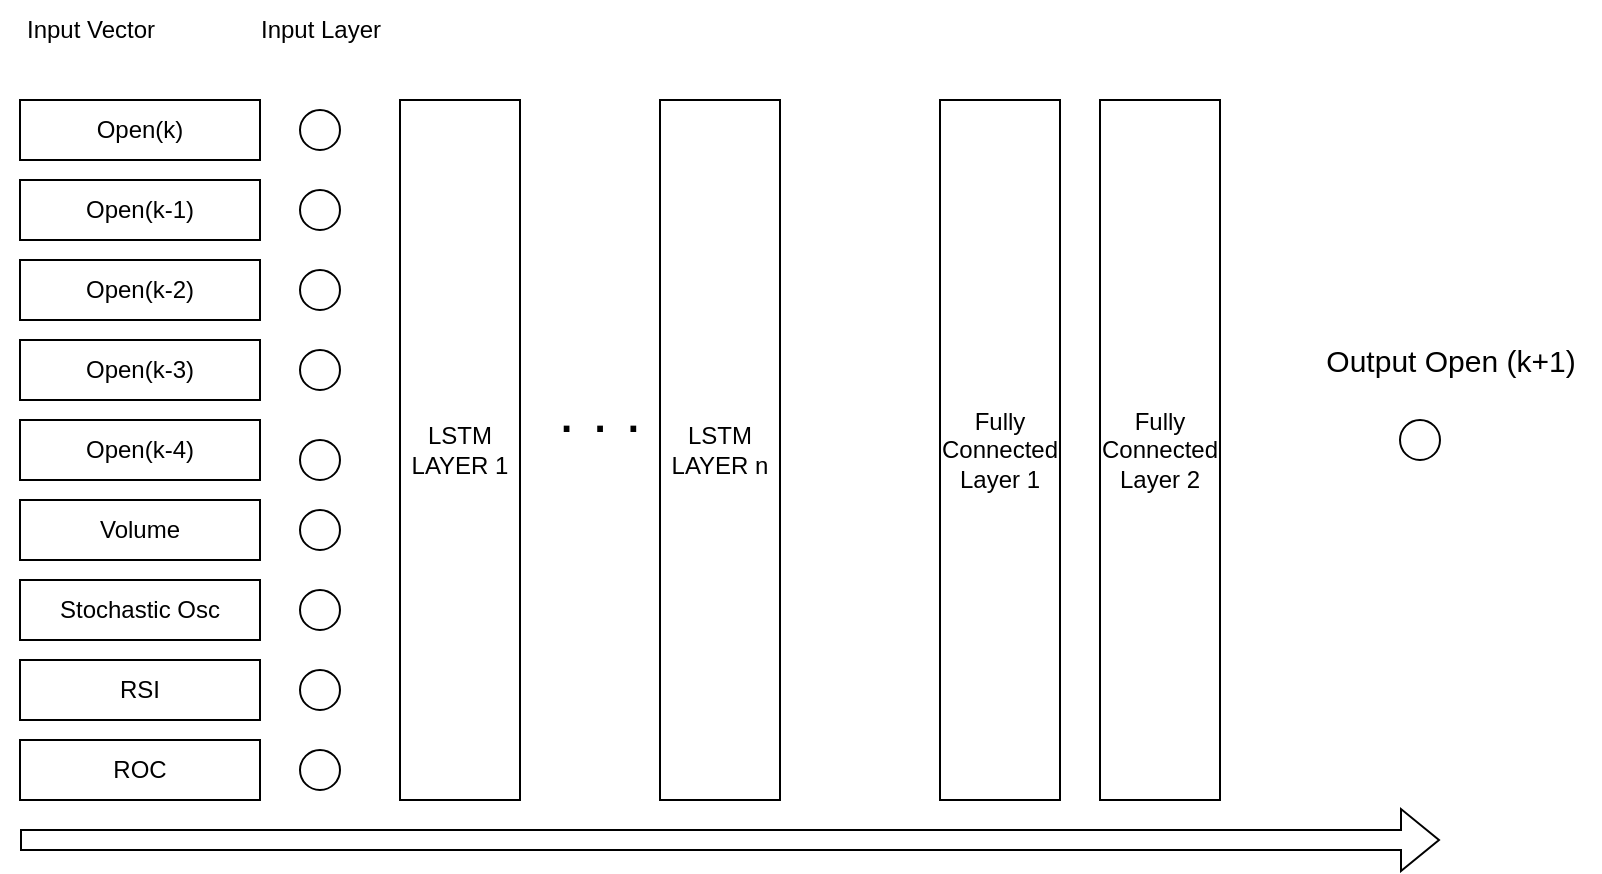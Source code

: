 <mxfile version="20.8.13" type="device"><diagram name="Page-1" id="HQEzaRSSFNrRCCVL49S0"><mxGraphModel dx="1194" dy="703" grid="1" gridSize="10" guides="1" tooltips="1" connect="1" arrows="1" fold="1" page="1" pageScale="1" pageWidth="850" pageHeight="1100" math="0" shadow="0"><root><mxCell id="0"/><mxCell id="1" parent="0"/><mxCell id="dOMZPs0q0yLe8isROXGb-2" value="Open(k)" style="rounded=0;whiteSpace=wrap;html=1;" vertex="1" parent="1"><mxGeometry x="40" y="90" width="120" height="30" as="geometry"/></mxCell><mxCell id="dOMZPs0q0yLe8isROXGb-3" value="Open(k-1)" style="rounded=0;whiteSpace=wrap;html=1;" vertex="1" parent="1"><mxGeometry x="40" y="130" width="120" height="30" as="geometry"/></mxCell><mxCell id="dOMZPs0q0yLe8isROXGb-4" value="Open(k-2)" style="rounded=0;whiteSpace=wrap;html=1;" vertex="1" parent="1"><mxGeometry x="40" y="170" width="120" height="30" as="geometry"/></mxCell><mxCell id="dOMZPs0q0yLe8isROXGb-5" value="Open(k-3)" style="rounded=0;whiteSpace=wrap;html=1;" vertex="1" parent="1"><mxGeometry x="40" y="210" width="120" height="30" as="geometry"/></mxCell><mxCell id="dOMZPs0q0yLe8isROXGb-6" value="Open(k-4)" style="rounded=0;whiteSpace=wrap;html=1;" vertex="1" parent="1"><mxGeometry x="40" y="250" width="120" height="30" as="geometry"/></mxCell><mxCell id="dOMZPs0q0yLe8isROXGb-7" value="Volume" style="rounded=0;whiteSpace=wrap;html=1;" vertex="1" parent="1"><mxGeometry x="40" y="290" width="120" height="30" as="geometry"/></mxCell><mxCell id="dOMZPs0q0yLe8isROXGb-8" value="Stochastic Osc" style="rounded=0;whiteSpace=wrap;html=1;" vertex="1" parent="1"><mxGeometry x="40" y="330" width="120" height="30" as="geometry"/></mxCell><mxCell id="dOMZPs0q0yLe8isROXGb-9" value="RSI" style="rounded=0;whiteSpace=wrap;html=1;" vertex="1" parent="1"><mxGeometry x="40" y="370" width="120" height="30" as="geometry"/></mxCell><mxCell id="dOMZPs0q0yLe8isROXGb-10" value="ROC" style="rounded=0;whiteSpace=wrap;html=1;" vertex="1" parent="1"><mxGeometry x="40" y="410" width="120" height="30" as="geometry"/></mxCell><mxCell id="dOMZPs0q0yLe8isROXGb-11" value="" style="ellipse;whiteSpace=wrap;html=1;aspect=fixed;" vertex="1" parent="1"><mxGeometry x="180" y="95" width="20" height="20" as="geometry"/></mxCell><mxCell id="dOMZPs0q0yLe8isROXGb-12" value="" style="ellipse;whiteSpace=wrap;html=1;aspect=fixed;" vertex="1" parent="1"><mxGeometry x="180" y="135" width="20" height="20" as="geometry"/></mxCell><mxCell id="dOMZPs0q0yLe8isROXGb-13" value="" style="ellipse;whiteSpace=wrap;html=1;aspect=fixed;" vertex="1" parent="1"><mxGeometry x="180" y="175" width="20" height="20" as="geometry"/></mxCell><mxCell id="dOMZPs0q0yLe8isROXGb-14" value="" style="ellipse;whiteSpace=wrap;html=1;aspect=fixed;" vertex="1" parent="1"><mxGeometry x="180" y="215" width="20" height="20" as="geometry"/></mxCell><mxCell id="dOMZPs0q0yLe8isROXGb-15" value="" style="ellipse;whiteSpace=wrap;html=1;aspect=fixed;" vertex="1" parent="1"><mxGeometry x="180" y="260" width="20" height="20" as="geometry"/></mxCell><mxCell id="dOMZPs0q0yLe8isROXGb-16" value="" style="ellipse;whiteSpace=wrap;html=1;aspect=fixed;" vertex="1" parent="1"><mxGeometry x="180" y="295" width="20" height="20" as="geometry"/></mxCell><mxCell id="dOMZPs0q0yLe8isROXGb-17" value="" style="ellipse;whiteSpace=wrap;html=1;aspect=fixed;" vertex="1" parent="1"><mxGeometry x="180" y="335" width="20" height="20" as="geometry"/></mxCell><mxCell id="dOMZPs0q0yLe8isROXGb-18" value="" style="ellipse;whiteSpace=wrap;html=1;aspect=fixed;" vertex="1" parent="1"><mxGeometry x="180" y="375" width="20" height="20" as="geometry"/></mxCell><mxCell id="dOMZPs0q0yLe8isROXGb-19" value="" style="ellipse;whiteSpace=wrap;html=1;aspect=fixed;" vertex="1" parent="1"><mxGeometry x="180" y="415" width="20" height="20" as="geometry"/></mxCell><mxCell id="dOMZPs0q0yLe8isROXGb-20" value="Input Layer" style="text;html=1;align=center;verticalAlign=middle;resizable=0;points=[];autosize=1;strokeColor=none;fillColor=none;" vertex="1" parent="1"><mxGeometry x="150" y="40" width="80" height="30" as="geometry"/></mxCell><mxCell id="dOMZPs0q0yLe8isROXGb-21" value="Input Vector" style="text;html=1;align=center;verticalAlign=middle;resizable=0;points=[];autosize=1;strokeColor=none;fillColor=none;" vertex="1" parent="1"><mxGeometry x="30" y="40" width="90" height="30" as="geometry"/></mxCell><mxCell id="dOMZPs0q0yLe8isROXGb-23" value="LSTM LAYER 1&lt;br&gt;" style="rounded=0;whiteSpace=wrap;html=1;" vertex="1" parent="1"><mxGeometry x="230" y="90" width="60" height="350" as="geometry"/></mxCell><mxCell id="dOMZPs0q0yLe8isROXGb-24" value="&lt;font style=&quot;font-size: 30px;&quot;&gt;. . .&lt;/font&gt;" style="text;html=1;strokeColor=none;fillColor=none;align=center;verticalAlign=middle;whiteSpace=wrap;rounded=0;" vertex="1" parent="1"><mxGeometry x="300" y="230" width="60" height="30" as="geometry"/></mxCell><mxCell id="dOMZPs0q0yLe8isROXGb-25" value="LSTM LAYER n" style="rounded=0;whiteSpace=wrap;html=1;" vertex="1" parent="1"><mxGeometry x="360" y="90" width="60" height="350" as="geometry"/></mxCell><mxCell id="dOMZPs0q0yLe8isROXGb-27" value="Fully Connected Layer 1" style="rounded=0;whiteSpace=wrap;html=1;" vertex="1" parent="1"><mxGeometry x="500" y="90" width="60" height="350" as="geometry"/></mxCell><mxCell id="dOMZPs0q0yLe8isROXGb-28" value="Fully Connected Layer 2" style="rounded=0;whiteSpace=wrap;html=1;" vertex="1" parent="1"><mxGeometry x="580" y="90" width="60" height="350" as="geometry"/></mxCell><mxCell id="dOMZPs0q0yLe8isROXGb-31" value="" style="ellipse;whiteSpace=wrap;html=1;aspect=fixed;" vertex="1" parent="1"><mxGeometry x="730" y="250" width="20" height="20" as="geometry"/></mxCell><mxCell id="dOMZPs0q0yLe8isROXGb-32" value="&lt;font style=&quot;font-size: 15px;&quot;&gt;Output Open (k+1)&lt;/font&gt;" style="text;html=1;align=center;verticalAlign=middle;resizable=0;points=[];autosize=1;strokeColor=none;fillColor=none;fontSize=30;" vertex="1" parent="1"><mxGeometry x="680" y="190" width="150" height="50" as="geometry"/></mxCell><mxCell id="dOMZPs0q0yLe8isROXGb-35" value="" style="shape=flexArrow;endArrow=classic;html=1;rounded=0;fontSize=15;" edge="1" parent="1"><mxGeometry width="50" height="50" relative="1" as="geometry"><mxPoint x="40" y="460" as="sourcePoint"/><mxPoint x="750" y="460" as="targetPoint"/></mxGeometry></mxCell></root></mxGraphModel></diagram></mxfile>